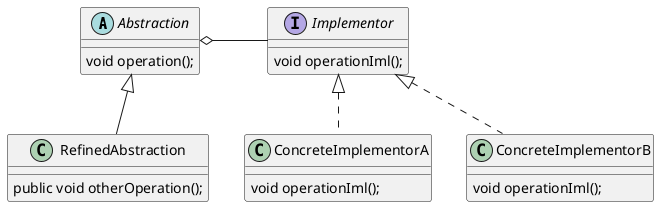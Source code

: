 @startuml
'https://plantuml.com/class-diagram

abstract class Abstraction{
void operation();
}
class RefinedAbstraction{
public void otherOperation();
}
interface Implementor{
void operationIml();
}
class ConcreteImplementorA{
void operationIml();
}

class ConcreteImplementorB{
void operationIml();

}
Abstraction <|-- RefinedAbstraction
Implementor <|.. ConcreteImplementorA
Implementor <|.. ConcreteImplementorB
Abstraction o-right- Implementor
@enduml